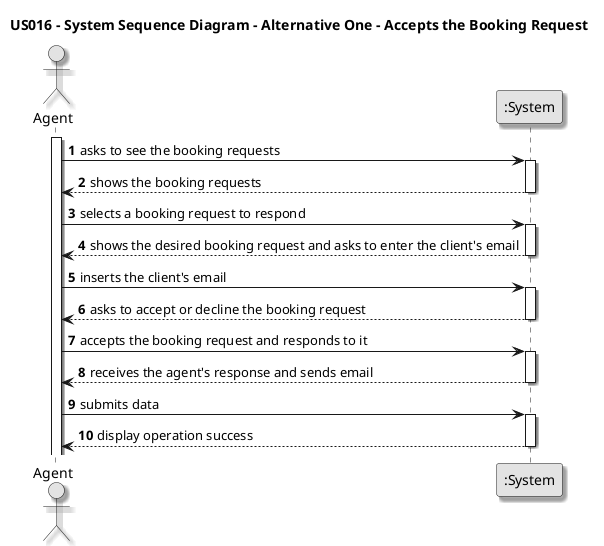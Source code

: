 @startuml

skinparam monochrome true
skinparam packageStyle rectangle
skinparam shadowing true

title US016 - System Sequence Diagram - Alternative One - Accepts the Booking Request

autonumber

actor "Agent" as Agent
participant ":System" as System

activate Agent

Agent -> System : asks to see the booking requests
activate System

System --> Agent : shows the booking requests
deactivate System

Agent -> System : selects a booking request to respond
activate System

System --> Agent : shows the desired booking request and asks to enter the client's email
deactivate System

Agent -> System : inserts the client's email
activate System

System --> Agent : asks to accept or decline the booking request
deactivate System

Agent -> System : accepts the booking request and responds to it
activate System

System --> Agent : receives the agent's response and sends email
deactivate System

Agent -> System : submits data
activate System

System --> Agent : display operation success
deactivate System

@enduml